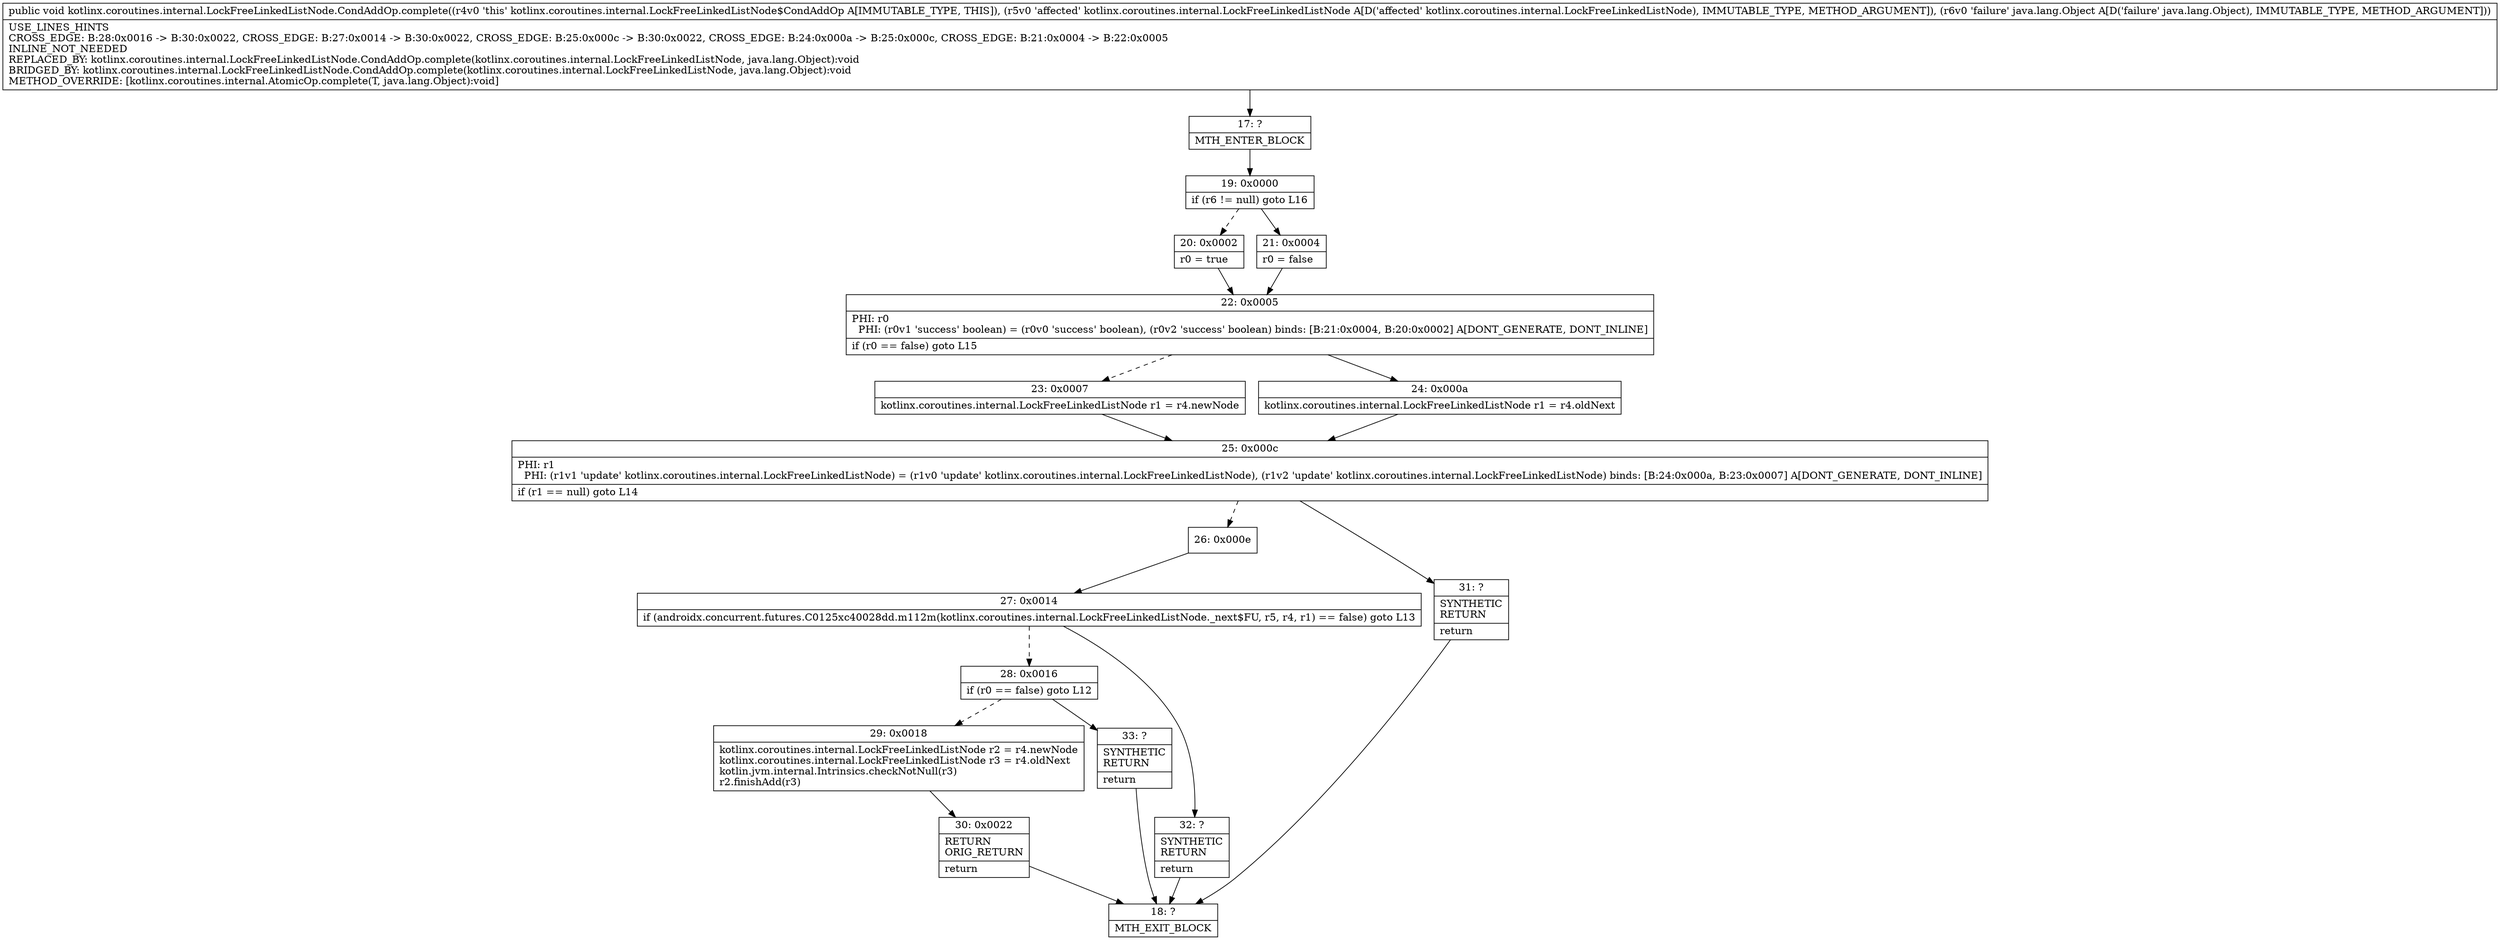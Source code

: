 digraph "CFG forkotlinx.coroutines.internal.LockFreeLinkedListNode.CondAddOp.complete(Lkotlinx\/coroutines\/internal\/LockFreeLinkedListNode;Ljava\/lang\/Object;)V" {
Node_17 [shape=record,label="{17\:\ ?|MTH_ENTER_BLOCK\l}"];
Node_19 [shape=record,label="{19\:\ 0x0000|if (r6 != null) goto L16\l}"];
Node_20 [shape=record,label="{20\:\ 0x0002|r0 = true\l}"];
Node_22 [shape=record,label="{22\:\ 0x0005|PHI: r0 \l  PHI: (r0v1 'success' boolean) = (r0v0 'success' boolean), (r0v2 'success' boolean) binds: [B:21:0x0004, B:20:0x0002] A[DONT_GENERATE, DONT_INLINE]\l|if (r0 == false) goto L15\l}"];
Node_23 [shape=record,label="{23\:\ 0x0007|kotlinx.coroutines.internal.LockFreeLinkedListNode r1 = r4.newNode\l}"];
Node_25 [shape=record,label="{25\:\ 0x000c|PHI: r1 \l  PHI: (r1v1 'update' kotlinx.coroutines.internal.LockFreeLinkedListNode) = (r1v0 'update' kotlinx.coroutines.internal.LockFreeLinkedListNode), (r1v2 'update' kotlinx.coroutines.internal.LockFreeLinkedListNode) binds: [B:24:0x000a, B:23:0x0007] A[DONT_GENERATE, DONT_INLINE]\l|if (r1 == null) goto L14\l}"];
Node_26 [shape=record,label="{26\:\ 0x000e}"];
Node_27 [shape=record,label="{27\:\ 0x0014|if (androidx.concurrent.futures.C0125xc40028dd.m112m(kotlinx.coroutines.internal.LockFreeLinkedListNode._next$FU, r5, r4, r1) == false) goto L13\l}"];
Node_28 [shape=record,label="{28\:\ 0x0016|if (r0 == false) goto L12\l}"];
Node_29 [shape=record,label="{29\:\ 0x0018|kotlinx.coroutines.internal.LockFreeLinkedListNode r2 = r4.newNode\lkotlinx.coroutines.internal.LockFreeLinkedListNode r3 = r4.oldNext\lkotlin.jvm.internal.Intrinsics.checkNotNull(r3)\lr2.finishAdd(r3)\l}"];
Node_30 [shape=record,label="{30\:\ 0x0022|RETURN\lORIG_RETURN\l|return\l}"];
Node_18 [shape=record,label="{18\:\ ?|MTH_EXIT_BLOCK\l}"];
Node_33 [shape=record,label="{33\:\ ?|SYNTHETIC\lRETURN\l|return\l}"];
Node_32 [shape=record,label="{32\:\ ?|SYNTHETIC\lRETURN\l|return\l}"];
Node_31 [shape=record,label="{31\:\ ?|SYNTHETIC\lRETURN\l|return\l}"];
Node_24 [shape=record,label="{24\:\ 0x000a|kotlinx.coroutines.internal.LockFreeLinkedListNode r1 = r4.oldNext\l}"];
Node_21 [shape=record,label="{21\:\ 0x0004|r0 = false\l}"];
MethodNode[shape=record,label="{public void kotlinx.coroutines.internal.LockFreeLinkedListNode.CondAddOp.complete((r4v0 'this' kotlinx.coroutines.internal.LockFreeLinkedListNode$CondAddOp A[IMMUTABLE_TYPE, THIS]), (r5v0 'affected' kotlinx.coroutines.internal.LockFreeLinkedListNode A[D('affected' kotlinx.coroutines.internal.LockFreeLinkedListNode), IMMUTABLE_TYPE, METHOD_ARGUMENT]), (r6v0 'failure' java.lang.Object A[D('failure' java.lang.Object), IMMUTABLE_TYPE, METHOD_ARGUMENT]))  | USE_LINES_HINTS\lCROSS_EDGE: B:28:0x0016 \-\> B:30:0x0022, CROSS_EDGE: B:27:0x0014 \-\> B:30:0x0022, CROSS_EDGE: B:25:0x000c \-\> B:30:0x0022, CROSS_EDGE: B:24:0x000a \-\> B:25:0x000c, CROSS_EDGE: B:21:0x0004 \-\> B:22:0x0005\lINLINE_NOT_NEEDED\lREPLACED_BY: kotlinx.coroutines.internal.LockFreeLinkedListNode.CondAddOp.complete(kotlinx.coroutines.internal.LockFreeLinkedListNode, java.lang.Object):void\lBRIDGED_BY: kotlinx.coroutines.internal.LockFreeLinkedListNode.CondAddOp.complete(kotlinx.coroutines.internal.LockFreeLinkedListNode, java.lang.Object):void\lMETHOD_OVERRIDE: [kotlinx.coroutines.internal.AtomicOp.complete(T, java.lang.Object):void]\l}"];
MethodNode -> Node_17;Node_17 -> Node_19;
Node_19 -> Node_20[style=dashed];
Node_19 -> Node_21;
Node_20 -> Node_22;
Node_22 -> Node_23[style=dashed];
Node_22 -> Node_24;
Node_23 -> Node_25;
Node_25 -> Node_26[style=dashed];
Node_25 -> Node_31;
Node_26 -> Node_27;
Node_27 -> Node_28[style=dashed];
Node_27 -> Node_32;
Node_28 -> Node_29[style=dashed];
Node_28 -> Node_33;
Node_29 -> Node_30;
Node_30 -> Node_18;
Node_33 -> Node_18;
Node_32 -> Node_18;
Node_31 -> Node_18;
Node_24 -> Node_25;
Node_21 -> Node_22;
}


